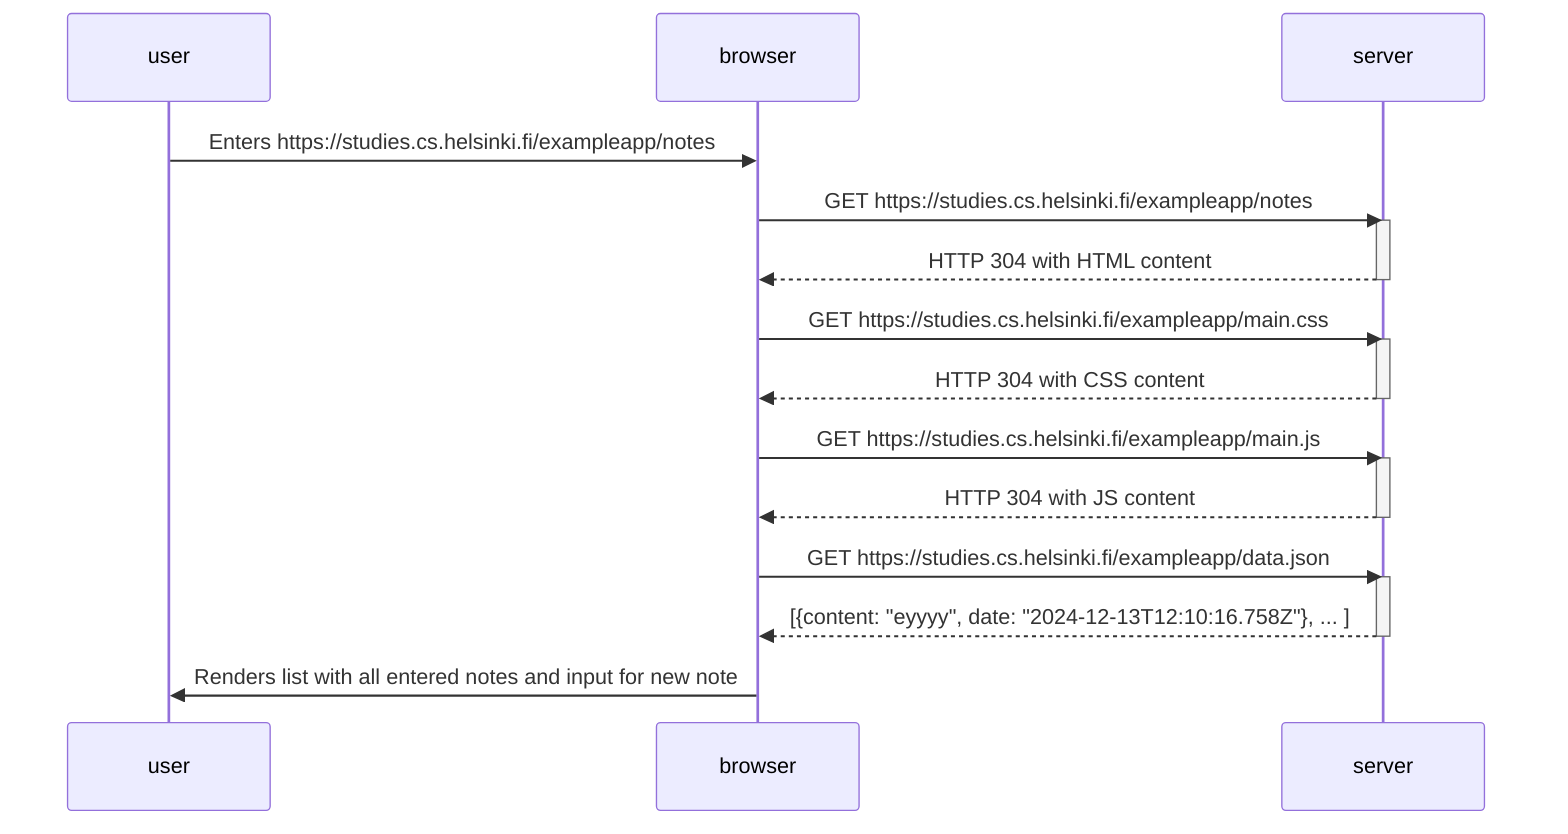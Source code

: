 sequenceDiagram
    participant user
    participant browser
    participant server
    user ->> browser: Enters https://studies.cs.helsinki.fi/exampleapp/notes
    browser ->> server: GET https://studies.cs.helsinki.fi/exampleapp/notes
    activate server
    server -->> browser: HTTP 304 with HTML content
    deactivate server
    browser ->> server: GET https://studies.cs.helsinki.fi/exampleapp/main.css
    activate server
    server -->> browser: HTTP 304 with CSS content
    deactivate server
    browser ->> server: GET https://studies.cs.helsinki.fi/exampleapp/main.js
    activate server
    server -->> browser: HTTP 304 with JS content
    deactivate server
    browser ->> server: GET https://studies.cs.helsinki.fi/exampleapp/data.json
    activate server
    server -->> browser: [{content: "eyyyy", date: "2024-12-13T12:10:16.758Z"}, ... ]
    deactivate server
    browser ->> user: Renders list with all entered notes and input for new note